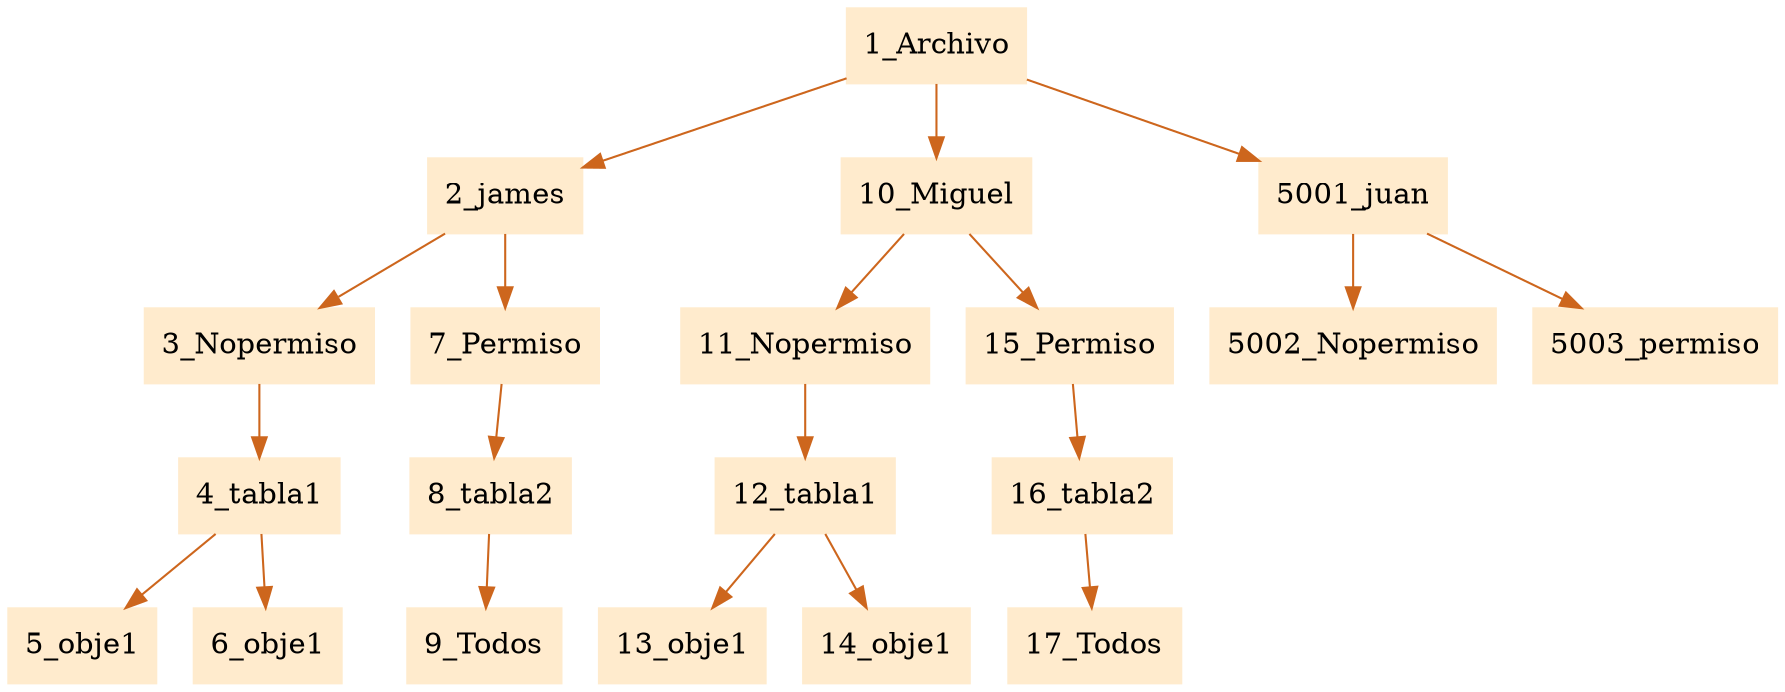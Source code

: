 digraph G {node[shape=box, style=filled, color=blanchedalmond]; edge[color=chocolate3];rankdir=UD 

"1_Archivo"->"2_james""2_james"->"3_Nopermiso""3_Nopermiso"->"4_tabla1""4_tabla1"->"5_obje1""4_tabla1"->"6_obje1""2_james"->"7_Permiso""7_Permiso"->"8_tabla2""8_tabla2"->"9_Todos""1_Archivo"->"10_Miguel""10_Miguel"->"11_Nopermiso""11_Nopermiso"->"12_tabla1""12_tabla1"->"13_obje1""12_tabla1"->"14_obje1""10_Miguel"->"15_Permiso""15_Permiso"->"16_tabla2""16_tabla2"->"17_Todos""1_Archivo"->"5001_juan""5001_juan"->"5002_Nopermiso""5001_juan"->"5003_permiso"

}
